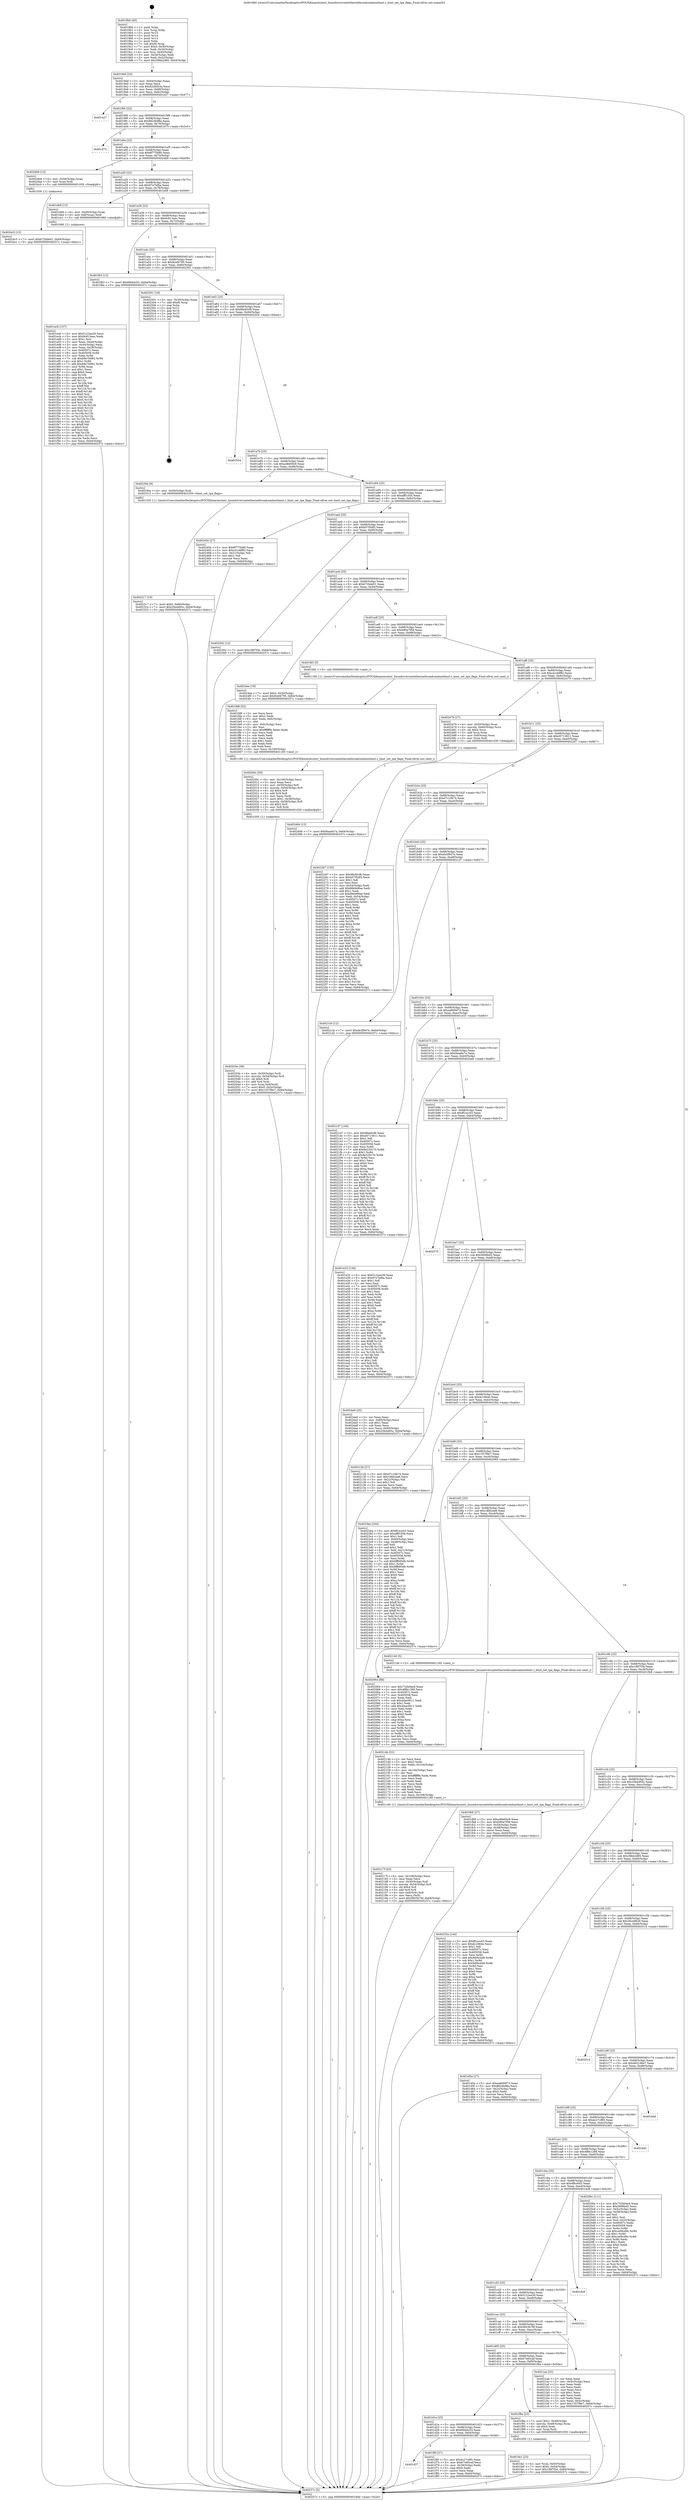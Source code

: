digraph "0x4019b0" {
  label = "0x4019b0 (/mnt/c/Users/mathe/Desktop/tcc/POCII/binaries/extr_linuxdriversnetethernetbroadcombnxtbnxt.c_bnxt_set_tpa_flags_Final-ollvm.out::main(0))"
  labelloc = "t"
  node[shape=record]

  Entry [label="",width=0.3,height=0.3,shape=circle,fillcolor=black,style=filled]
  "0x4019dd" [label="{
     0x4019dd [23]\l
     | [instrs]\l
     &nbsp;&nbsp;0x4019dd \<+3\>: mov -0x64(%rbp),%eax\l
     &nbsp;&nbsp;0x4019e0 \<+2\>: mov %eax,%ecx\l
     &nbsp;&nbsp;0x4019e2 \<+6\>: sub $0x82c80b3a,%ecx\l
     &nbsp;&nbsp;0x4019e8 \<+3\>: mov %eax,-0x68(%rbp)\l
     &nbsp;&nbsp;0x4019eb \<+3\>: mov %ecx,-0x6c(%rbp)\l
     &nbsp;&nbsp;0x4019ee \<+6\>: je 0000000000401e27 \<main+0x477\>\l
  }"]
  "0x401e27" [label="{
     0x401e27\l
  }", style=dashed]
  "0x4019f4" [label="{
     0x4019f4 [22]\l
     | [instrs]\l
     &nbsp;&nbsp;0x4019f4 \<+5\>: jmp 00000000004019f9 \<main+0x49\>\l
     &nbsp;&nbsp;0x4019f9 \<+3\>: mov -0x68(%rbp),%eax\l
     &nbsp;&nbsp;0x4019fc \<+5\>: sub $0x8624b98a,%eax\l
     &nbsp;&nbsp;0x401a01 \<+3\>: mov %eax,-0x70(%rbp)\l
     &nbsp;&nbsp;0x401a04 \<+6\>: je 0000000000401d75 \<main+0x3c5\>\l
  }"]
  Exit [label="",width=0.3,height=0.3,shape=circle,fillcolor=black,style=filled,peripheries=2]
  "0x401d75" [label="{
     0x401d75\l
  }", style=dashed]
  "0x401a0a" [label="{
     0x401a0a [22]\l
     | [instrs]\l
     &nbsp;&nbsp;0x401a0a \<+5\>: jmp 0000000000401a0f \<main+0x5f\>\l
     &nbsp;&nbsp;0x401a0f \<+3\>: mov -0x68(%rbp),%eax\l
     &nbsp;&nbsp;0x401a12 \<+5\>: sub $0x8f775b80,%eax\l
     &nbsp;&nbsp;0x401a17 \<+3\>: mov %eax,-0x74(%rbp)\l
     &nbsp;&nbsp;0x401a1a \<+6\>: je 00000000004024b9 \<main+0xb09\>\l
  }"]
  "0x4024c5" [label="{
     0x4024c5 [12]\l
     | [instrs]\l
     &nbsp;&nbsp;0x4024c5 \<+7\>: movl $0xb72bde01,-0x64(%rbp)\l
     &nbsp;&nbsp;0x4024cc \<+5\>: jmp 000000000040257c \<main+0xbcc\>\l
  }"]
  "0x4024b9" [label="{
     0x4024b9 [12]\l
     | [instrs]\l
     &nbsp;&nbsp;0x4024b9 \<+4\>: mov -0x50(%rbp),%rax\l
     &nbsp;&nbsp;0x4024bd \<+3\>: mov %rax,%rdi\l
     &nbsp;&nbsp;0x4024c0 \<+5\>: call 0000000000401030 \<free@plt\>\l
     | [calls]\l
     &nbsp;&nbsp;0x401030 \{1\} (unknown)\l
  }"]
  "0x401a20" [label="{
     0x401a20 [22]\l
     | [instrs]\l
     &nbsp;&nbsp;0x401a20 \<+5\>: jmp 0000000000401a25 \<main+0x75\>\l
     &nbsp;&nbsp;0x401a25 \<+3\>: mov -0x68(%rbp),%eax\l
     &nbsp;&nbsp;0x401a28 \<+5\>: sub $0x97e7bfba,%eax\l
     &nbsp;&nbsp;0x401a2d \<+3\>: mov %eax,-0x78(%rbp)\l
     &nbsp;&nbsp;0x401a30 \<+6\>: je 0000000000401eb9 \<main+0x509\>\l
  }"]
  "0x402494" [label="{
     0x402494 [12]\l
     | [instrs]\l
     &nbsp;&nbsp;0x402494 \<+7\>: movl $0xf4aa0e7a,-0x64(%rbp)\l
     &nbsp;&nbsp;0x40249b \<+5\>: jmp 000000000040257c \<main+0xbcc\>\l
  }"]
  "0x401eb9" [label="{
     0x401eb9 [13]\l
     | [instrs]\l
     &nbsp;&nbsp;0x401eb9 \<+4\>: mov -0x40(%rbp),%rax\l
     &nbsp;&nbsp;0x401ebd \<+4\>: mov 0x8(%rax),%rdi\l
     &nbsp;&nbsp;0x401ec1 \<+5\>: call 0000000000401060 \<atoi@plt\>\l
     | [calls]\l
     &nbsp;&nbsp;0x401060 \{1\} (unknown)\l
  }"]
  "0x401a36" [label="{
     0x401a36 [22]\l
     | [instrs]\l
     &nbsp;&nbsp;0x401a36 \<+5\>: jmp 0000000000401a3b \<main+0x8b\>\l
     &nbsp;&nbsp;0x401a3b \<+3\>: mov -0x68(%rbp),%eax\l
     &nbsp;&nbsp;0x401a3e \<+5\>: sub $0x9c813eec,%eax\l
     &nbsp;&nbsp;0x401a43 \<+3\>: mov %eax,-0x7c(%rbp)\l
     &nbsp;&nbsp;0x401a46 \<+6\>: je 0000000000401f63 \<main+0x5b3\>\l
  }"]
  "0x402317" [label="{
     0x402317 [19]\l
     | [instrs]\l
     &nbsp;&nbsp;0x402317 \<+7\>: movl $0x0,-0x60(%rbp)\l
     &nbsp;&nbsp;0x40231e \<+7\>: movl $0x25b4465c,-0x64(%rbp)\l
     &nbsp;&nbsp;0x402325 \<+5\>: jmp 000000000040257c \<main+0xbcc\>\l
  }"]
  "0x401f63" [label="{
     0x401f63 [12]\l
     | [instrs]\l
     &nbsp;&nbsp;0x401f63 \<+7\>: movl $0x6fd44c53,-0x64(%rbp)\l
     &nbsp;&nbsp;0x401f6a \<+5\>: jmp 000000000040257c \<main+0xbcc\>\l
  }"]
  "0x401a4c" [label="{
     0x401a4c [22]\l
     | [instrs]\l
     &nbsp;&nbsp;0x401a4c \<+5\>: jmp 0000000000401a51 \<main+0xa1\>\l
     &nbsp;&nbsp;0x401a51 \<+3\>: mov -0x68(%rbp),%eax\l
     &nbsp;&nbsp;0x401a54 \<+5\>: sub $0x9cef4795,%eax\l
     &nbsp;&nbsp;0x401a59 \<+3\>: mov %eax,-0x80(%rbp)\l
     &nbsp;&nbsp;0x401a5c \<+6\>: je 0000000000402501 \<main+0xb51\>\l
  }"]
  "0x40217f" [label="{
     0x40217f [43]\l
     | [instrs]\l
     &nbsp;&nbsp;0x40217f \<+6\>: mov -0x108(%rbp),%ecx\l
     &nbsp;&nbsp;0x402185 \<+3\>: imul %eax,%ecx\l
     &nbsp;&nbsp;0x402188 \<+4\>: mov -0x50(%rbp),%r8\l
     &nbsp;&nbsp;0x40218c \<+4\>: movslq -0x54(%rbp),%r9\l
     &nbsp;&nbsp;0x402190 \<+4\>: shl $0x4,%r9\l
     &nbsp;&nbsp;0x402194 \<+3\>: add %r9,%r8\l
     &nbsp;&nbsp;0x402197 \<+4\>: mov 0x8(%r8),%r8\l
     &nbsp;&nbsp;0x40219b \<+3\>: mov %ecx,(%r8)\l
     &nbsp;&nbsp;0x40219e \<+7\>: movl $0x5603b76f,-0x64(%rbp)\l
     &nbsp;&nbsp;0x4021a5 \<+5\>: jmp 000000000040257c \<main+0xbcc\>\l
  }"]
  "0x402501" [label="{
     0x402501 [19]\l
     | [instrs]\l
     &nbsp;&nbsp;0x402501 \<+3\>: mov -0x30(%rbp),%eax\l
     &nbsp;&nbsp;0x402504 \<+7\>: add $0xf0,%rsp\l
     &nbsp;&nbsp;0x40250b \<+1\>: pop %rbx\l
     &nbsp;&nbsp;0x40250c \<+2\>: pop %r12\l
     &nbsp;&nbsp;0x40250e \<+2\>: pop %r14\l
     &nbsp;&nbsp;0x402510 \<+2\>: pop %r15\l
     &nbsp;&nbsp;0x402512 \<+1\>: pop %rbp\l
     &nbsp;&nbsp;0x402513 \<+1\>: ret\l
  }"]
  "0x401a62" [label="{
     0x401a62 [25]\l
     | [instrs]\l
     &nbsp;&nbsp;0x401a62 \<+5\>: jmp 0000000000401a67 \<main+0xb7\>\l
     &nbsp;&nbsp;0x401a67 \<+3\>: mov -0x68(%rbp),%eax\l
     &nbsp;&nbsp;0x401a6a \<+5\>: sub $0x9fa40cf6,%eax\l
     &nbsp;&nbsp;0x401a6f \<+6\>: mov %eax,-0x84(%rbp)\l
     &nbsp;&nbsp;0x401a75 \<+6\>: je 0000000000402554 \<main+0xba4\>\l
  }"]
  "0x40214b" [label="{
     0x40214b [52]\l
     | [instrs]\l
     &nbsp;&nbsp;0x40214b \<+2\>: xor %ecx,%ecx\l
     &nbsp;&nbsp;0x40214d \<+5\>: mov $0x2,%edx\l
     &nbsp;&nbsp;0x402152 \<+6\>: mov %edx,-0x104(%rbp)\l
     &nbsp;&nbsp;0x402158 \<+1\>: cltd\l
     &nbsp;&nbsp;0x402159 \<+6\>: mov -0x104(%rbp),%esi\l
     &nbsp;&nbsp;0x40215f \<+2\>: idiv %esi\l
     &nbsp;&nbsp;0x402161 \<+6\>: imul $0xfffffffe,%edx,%edx\l
     &nbsp;&nbsp;0x402167 \<+2\>: mov %ecx,%edi\l
     &nbsp;&nbsp;0x402169 \<+2\>: sub %edx,%edi\l
     &nbsp;&nbsp;0x40216b \<+2\>: mov %ecx,%edx\l
     &nbsp;&nbsp;0x40216d \<+3\>: sub $0x1,%edx\l
     &nbsp;&nbsp;0x402170 \<+2\>: add %edx,%edi\l
     &nbsp;&nbsp;0x402172 \<+2\>: sub %edi,%ecx\l
     &nbsp;&nbsp;0x402174 \<+6\>: mov %ecx,-0x108(%rbp)\l
     &nbsp;&nbsp;0x40217a \<+5\>: call 0000000000401160 \<next_i\>\l
     | [calls]\l
     &nbsp;&nbsp;0x401160 \{1\} (/mnt/c/Users/mathe/Desktop/tcc/POCII/binaries/extr_linuxdriversnetethernetbroadcombnxtbnxt.c_bnxt_set_tpa_flags_Final-ollvm.out::next_i)\l
  }"]
  "0x402554" [label="{
     0x402554\l
  }", style=dashed]
  "0x401a7b" [label="{
     0x401a7b [25]\l
     | [instrs]\l
     &nbsp;&nbsp;0x401a7b \<+5\>: jmp 0000000000401a80 \<main+0xd0\>\l
     &nbsp;&nbsp;0x401a80 \<+3\>: mov -0x68(%rbp),%eax\l
     &nbsp;&nbsp;0x401a83 \<+5\>: sub $0xa48e00c9,%eax\l
     &nbsp;&nbsp;0x401a88 \<+6\>: mov %eax,-0x88(%rbp)\l
     &nbsp;&nbsp;0x401a8e \<+6\>: je 000000000040230e \<main+0x95e\>\l
  }"]
  "0x40203e" [label="{
     0x40203e [38]\l
     | [instrs]\l
     &nbsp;&nbsp;0x40203e \<+4\>: mov -0x50(%rbp),%rdi\l
     &nbsp;&nbsp;0x402042 \<+4\>: movslq -0x54(%rbp),%r8\l
     &nbsp;&nbsp;0x402046 \<+4\>: shl $0x4,%r8\l
     &nbsp;&nbsp;0x40204a \<+3\>: add %r8,%rdi\l
     &nbsp;&nbsp;0x40204d \<+4\>: mov %rax,0x8(%rdi)\l
     &nbsp;&nbsp;0x402051 \<+7\>: movl $0x0,-0x5c(%rbp)\l
     &nbsp;&nbsp;0x402058 \<+7\>: movl $0x1357f9e7,-0x64(%rbp)\l
     &nbsp;&nbsp;0x40205f \<+5\>: jmp 000000000040257c \<main+0xbcc\>\l
  }"]
  "0x40230e" [label="{
     0x40230e [9]\l
     | [instrs]\l
     &nbsp;&nbsp;0x40230e \<+4\>: mov -0x50(%rbp),%rdi\l
     &nbsp;&nbsp;0x402312 \<+5\>: call 0000000000401550 \<bnxt_set_tpa_flags\>\l
     | [calls]\l
     &nbsp;&nbsp;0x401550 \{1\} (/mnt/c/Users/mathe/Desktop/tcc/POCII/binaries/extr_linuxdriversnetethernetbroadcombnxtbnxt.c_bnxt_set_tpa_flags_Final-ollvm.out::bnxt_set_tpa_flags)\l
  }"]
  "0x401a94" [label="{
     0x401a94 [25]\l
     | [instrs]\l
     &nbsp;&nbsp;0x401a94 \<+5\>: jmp 0000000000401a99 \<main+0xe9\>\l
     &nbsp;&nbsp;0x401a99 \<+3\>: mov -0x68(%rbp),%eax\l
     &nbsp;&nbsp;0x401a9c \<+5\>: sub $0xafff105b,%eax\l
     &nbsp;&nbsp;0x401aa1 \<+6\>: mov %eax,-0x8c(%rbp)\l
     &nbsp;&nbsp;0x401aa7 \<+6\>: je 000000000040245e \<main+0xaae\>\l
  }"]
  "0x40200c" [label="{
     0x40200c [50]\l
     | [instrs]\l
     &nbsp;&nbsp;0x40200c \<+6\>: mov -0x100(%rbp),%ecx\l
     &nbsp;&nbsp;0x402012 \<+3\>: imul %eax,%ecx\l
     &nbsp;&nbsp;0x402015 \<+4\>: mov -0x50(%rbp),%r8\l
     &nbsp;&nbsp;0x402019 \<+4\>: movslq -0x54(%rbp),%r9\l
     &nbsp;&nbsp;0x40201d \<+4\>: shl $0x4,%r9\l
     &nbsp;&nbsp;0x402021 \<+3\>: add %r9,%r8\l
     &nbsp;&nbsp;0x402024 \<+3\>: mov %ecx,(%r8)\l
     &nbsp;&nbsp;0x402027 \<+7\>: movl $0x1,-0x58(%rbp)\l
     &nbsp;&nbsp;0x40202e \<+4\>: movslq -0x58(%rbp),%r8\l
     &nbsp;&nbsp;0x402032 \<+4\>: shl $0x2,%r8\l
     &nbsp;&nbsp;0x402036 \<+3\>: mov %r8,%rdi\l
     &nbsp;&nbsp;0x402039 \<+5\>: call 0000000000401050 \<malloc@plt\>\l
     | [calls]\l
     &nbsp;&nbsp;0x401050 \{1\} (unknown)\l
  }"]
  "0x40245e" [label="{
     0x40245e [27]\l
     | [instrs]\l
     &nbsp;&nbsp;0x40245e \<+5\>: mov $0x8f775b80,%eax\l
     &nbsp;&nbsp;0x402463 \<+5\>: mov $0xc41ddf82,%ecx\l
     &nbsp;&nbsp;0x402468 \<+3\>: mov -0x21(%rbp),%dl\l
     &nbsp;&nbsp;0x40246b \<+3\>: test $0x1,%dl\l
     &nbsp;&nbsp;0x40246e \<+3\>: cmovne %ecx,%eax\l
     &nbsp;&nbsp;0x402471 \<+3\>: mov %eax,-0x64(%rbp)\l
     &nbsp;&nbsp;0x402474 \<+5\>: jmp 000000000040257c \<main+0xbcc\>\l
  }"]
  "0x401aad" [label="{
     0x401aad [25]\l
     | [instrs]\l
     &nbsp;&nbsp;0x401aad \<+5\>: jmp 0000000000401ab2 \<main+0x102\>\l
     &nbsp;&nbsp;0x401ab2 \<+3\>: mov -0x68(%rbp),%eax\l
     &nbsp;&nbsp;0x401ab5 \<+5\>: sub $0xb57f5df3,%eax\l
     &nbsp;&nbsp;0x401aba \<+6\>: mov %eax,-0x90(%rbp)\l
     &nbsp;&nbsp;0x401ac0 \<+6\>: je 0000000000402302 \<main+0x952\>\l
  }"]
  "0x401fd8" [label="{
     0x401fd8 [52]\l
     | [instrs]\l
     &nbsp;&nbsp;0x401fd8 \<+2\>: xor %ecx,%ecx\l
     &nbsp;&nbsp;0x401fda \<+5\>: mov $0x2,%edx\l
     &nbsp;&nbsp;0x401fdf \<+6\>: mov %edx,-0xfc(%rbp)\l
     &nbsp;&nbsp;0x401fe5 \<+1\>: cltd\l
     &nbsp;&nbsp;0x401fe6 \<+6\>: mov -0xfc(%rbp),%esi\l
     &nbsp;&nbsp;0x401fec \<+2\>: idiv %esi\l
     &nbsp;&nbsp;0x401fee \<+6\>: imul $0xfffffffe,%edx,%edx\l
     &nbsp;&nbsp;0x401ff4 \<+2\>: mov %ecx,%edi\l
     &nbsp;&nbsp;0x401ff6 \<+2\>: sub %edx,%edi\l
     &nbsp;&nbsp;0x401ff8 \<+2\>: mov %ecx,%edx\l
     &nbsp;&nbsp;0x401ffa \<+3\>: sub $0x1,%edx\l
     &nbsp;&nbsp;0x401ffd \<+2\>: add %edx,%edi\l
     &nbsp;&nbsp;0x401fff \<+2\>: sub %edi,%ecx\l
     &nbsp;&nbsp;0x402001 \<+6\>: mov %ecx,-0x100(%rbp)\l
     &nbsp;&nbsp;0x402007 \<+5\>: call 0000000000401160 \<next_i\>\l
     | [calls]\l
     &nbsp;&nbsp;0x401160 \{1\} (/mnt/c/Users/mathe/Desktop/tcc/POCII/binaries/extr_linuxdriversnetethernetbroadcombnxtbnxt.c_bnxt_set_tpa_flags_Final-ollvm.out::next_i)\l
  }"]
  "0x402302" [label="{
     0x402302 [12]\l
     | [instrs]\l
     &nbsp;&nbsp;0x402302 \<+7\>: movl $0x1f6f7f3e,-0x64(%rbp)\l
     &nbsp;&nbsp;0x402309 \<+5\>: jmp 000000000040257c \<main+0xbcc\>\l
  }"]
  "0x401ac6" [label="{
     0x401ac6 [25]\l
     | [instrs]\l
     &nbsp;&nbsp;0x401ac6 \<+5\>: jmp 0000000000401acb \<main+0x11b\>\l
     &nbsp;&nbsp;0x401acb \<+3\>: mov -0x68(%rbp),%eax\l
     &nbsp;&nbsp;0x401ace \<+5\>: sub $0xb72bde01,%eax\l
     &nbsp;&nbsp;0x401ad3 \<+6\>: mov %eax,-0x94(%rbp)\l
     &nbsp;&nbsp;0x401ad9 \<+6\>: je 00000000004024ee \<main+0xb3e\>\l
  }"]
  "0x401fa1" [label="{
     0x401fa1 [23]\l
     | [instrs]\l
     &nbsp;&nbsp;0x401fa1 \<+4\>: mov %rax,-0x50(%rbp)\l
     &nbsp;&nbsp;0x401fa5 \<+7\>: movl $0x0,-0x54(%rbp)\l
     &nbsp;&nbsp;0x401fac \<+7\>: movl $0x1f6f7f3e,-0x64(%rbp)\l
     &nbsp;&nbsp;0x401fb3 \<+5\>: jmp 000000000040257c \<main+0xbcc\>\l
  }"]
  "0x4024ee" [label="{
     0x4024ee [19]\l
     | [instrs]\l
     &nbsp;&nbsp;0x4024ee \<+7\>: movl $0x0,-0x30(%rbp)\l
     &nbsp;&nbsp;0x4024f5 \<+7\>: movl $0x9cef4795,-0x64(%rbp)\l
     &nbsp;&nbsp;0x4024fc \<+5\>: jmp 000000000040257c \<main+0xbcc\>\l
  }"]
  "0x401adf" [label="{
     0x401adf [25]\l
     | [instrs]\l
     &nbsp;&nbsp;0x401adf \<+5\>: jmp 0000000000401ae4 \<main+0x134\>\l
     &nbsp;&nbsp;0x401ae4 \<+3\>: mov -0x68(%rbp),%eax\l
     &nbsp;&nbsp;0x401ae7 \<+5\>: sub $0xb90a7f58,%eax\l
     &nbsp;&nbsp;0x401aec \<+6\>: mov %eax,-0x98(%rbp)\l
     &nbsp;&nbsp;0x401af2 \<+6\>: je 0000000000401fd3 \<main+0x623\>\l
  }"]
  "0x401d37" [label="{
     0x401d37\l
  }", style=dashed]
  "0x401fd3" [label="{
     0x401fd3 [5]\l
     | [instrs]\l
     &nbsp;&nbsp;0x401fd3 \<+5\>: call 0000000000401160 \<next_i\>\l
     | [calls]\l
     &nbsp;&nbsp;0x401160 \{1\} (/mnt/c/Users/mathe/Desktop/tcc/POCII/binaries/extr_linuxdriversnetethernetbroadcombnxtbnxt.c_bnxt_set_tpa_flags_Final-ollvm.out::next_i)\l
  }"]
  "0x401af8" [label="{
     0x401af8 [25]\l
     | [instrs]\l
     &nbsp;&nbsp;0x401af8 \<+5\>: jmp 0000000000401afd \<main+0x14d\>\l
     &nbsp;&nbsp;0x401afd \<+3\>: mov -0x68(%rbp),%eax\l
     &nbsp;&nbsp;0x401b00 \<+5\>: sub $0xc41ddf82,%eax\l
     &nbsp;&nbsp;0x401b05 \<+6\>: mov %eax,-0x9c(%rbp)\l
     &nbsp;&nbsp;0x401b0b \<+6\>: je 0000000000402479 \<main+0xac9\>\l
  }"]
  "0x401f6f" [label="{
     0x401f6f [27]\l
     | [instrs]\l
     &nbsp;&nbsp;0x401f6f \<+5\>: mov $0x4c27cf85,%eax\l
     &nbsp;&nbsp;0x401f74 \<+5\>: mov $0x67e85caf,%ecx\l
     &nbsp;&nbsp;0x401f79 \<+3\>: mov -0x28(%rbp),%edx\l
     &nbsp;&nbsp;0x401f7c \<+3\>: cmp $0x0,%edx\l
     &nbsp;&nbsp;0x401f7f \<+3\>: cmove %ecx,%eax\l
     &nbsp;&nbsp;0x401f82 \<+3\>: mov %eax,-0x64(%rbp)\l
     &nbsp;&nbsp;0x401f85 \<+5\>: jmp 000000000040257c \<main+0xbcc\>\l
  }"]
  "0x402479" [label="{
     0x402479 [27]\l
     | [instrs]\l
     &nbsp;&nbsp;0x402479 \<+4\>: mov -0x50(%rbp),%rax\l
     &nbsp;&nbsp;0x40247d \<+4\>: movslq -0x60(%rbp),%rcx\l
     &nbsp;&nbsp;0x402481 \<+4\>: shl $0x4,%rcx\l
     &nbsp;&nbsp;0x402485 \<+3\>: add %rcx,%rax\l
     &nbsp;&nbsp;0x402488 \<+4\>: mov 0x8(%rax),%rax\l
     &nbsp;&nbsp;0x40248c \<+3\>: mov %rax,%rdi\l
     &nbsp;&nbsp;0x40248f \<+5\>: call 0000000000401030 \<free@plt\>\l
     | [calls]\l
     &nbsp;&nbsp;0x401030 \{1\} (unknown)\l
  }"]
  "0x401b11" [label="{
     0x401b11 [25]\l
     | [instrs]\l
     &nbsp;&nbsp;0x401b11 \<+5\>: jmp 0000000000401b16 \<main+0x166\>\l
     &nbsp;&nbsp;0x401b16 \<+3\>: mov -0x68(%rbp),%eax\l
     &nbsp;&nbsp;0x401b19 \<+5\>: sub $0xd5713611,%eax\l
     &nbsp;&nbsp;0x401b1e \<+6\>: mov %eax,-0xa0(%rbp)\l
     &nbsp;&nbsp;0x401b24 \<+6\>: je 0000000000402267 \<main+0x8b7\>\l
  }"]
  "0x401d1e" [label="{
     0x401d1e [25]\l
     | [instrs]\l
     &nbsp;&nbsp;0x401d1e \<+5\>: jmp 0000000000401d23 \<main+0x373\>\l
     &nbsp;&nbsp;0x401d23 \<+3\>: mov -0x68(%rbp),%eax\l
     &nbsp;&nbsp;0x401d26 \<+5\>: sub $0x6fd44c53,%eax\l
     &nbsp;&nbsp;0x401d2b \<+6\>: mov %eax,-0xf4(%rbp)\l
     &nbsp;&nbsp;0x401d31 \<+6\>: je 0000000000401f6f \<main+0x5bf\>\l
  }"]
  "0x402267" [label="{
     0x402267 [155]\l
     | [instrs]\l
     &nbsp;&nbsp;0x402267 \<+5\>: mov $0x9fa40cf6,%eax\l
     &nbsp;&nbsp;0x40226c \<+5\>: mov $0xb57f5df3,%ecx\l
     &nbsp;&nbsp;0x402271 \<+2\>: mov $0x1,%dl\l
     &nbsp;&nbsp;0x402273 \<+2\>: xor %esi,%esi\l
     &nbsp;&nbsp;0x402275 \<+3\>: mov -0x54(%rbp),%edi\l
     &nbsp;&nbsp;0x402278 \<+6\>: add $0x88d468ae,%edi\l
     &nbsp;&nbsp;0x40227e \<+3\>: add $0x1,%edi\l
     &nbsp;&nbsp;0x402281 \<+6\>: sub $0x88d468ae,%edi\l
     &nbsp;&nbsp;0x402287 \<+3\>: mov %edi,-0x54(%rbp)\l
     &nbsp;&nbsp;0x40228a \<+7\>: mov 0x40507c,%edi\l
     &nbsp;&nbsp;0x402291 \<+8\>: mov 0x405058,%r8d\l
     &nbsp;&nbsp;0x402299 \<+3\>: sub $0x1,%esi\l
     &nbsp;&nbsp;0x40229c \<+3\>: mov %edi,%r9d\l
     &nbsp;&nbsp;0x40229f \<+3\>: add %esi,%r9d\l
     &nbsp;&nbsp;0x4022a2 \<+4\>: imul %r9d,%edi\l
     &nbsp;&nbsp;0x4022a6 \<+3\>: and $0x1,%edi\l
     &nbsp;&nbsp;0x4022a9 \<+3\>: cmp $0x0,%edi\l
     &nbsp;&nbsp;0x4022ac \<+4\>: sete %r10b\l
     &nbsp;&nbsp;0x4022b0 \<+4\>: cmp $0xa,%r8d\l
     &nbsp;&nbsp;0x4022b4 \<+4\>: setl %r11b\l
     &nbsp;&nbsp;0x4022b8 \<+3\>: mov %r10b,%bl\l
     &nbsp;&nbsp;0x4022bb \<+3\>: xor $0xff,%bl\l
     &nbsp;&nbsp;0x4022be \<+3\>: mov %r11b,%r14b\l
     &nbsp;&nbsp;0x4022c1 \<+4\>: xor $0xff,%r14b\l
     &nbsp;&nbsp;0x4022c5 \<+3\>: xor $0x0,%dl\l
     &nbsp;&nbsp;0x4022c8 \<+3\>: mov %bl,%r15b\l
     &nbsp;&nbsp;0x4022cb \<+4\>: and $0x0,%r15b\l
     &nbsp;&nbsp;0x4022cf \<+3\>: and %dl,%r10b\l
     &nbsp;&nbsp;0x4022d2 \<+3\>: mov %r14b,%r12b\l
     &nbsp;&nbsp;0x4022d5 \<+4\>: and $0x0,%r12b\l
     &nbsp;&nbsp;0x4022d9 \<+3\>: and %dl,%r11b\l
     &nbsp;&nbsp;0x4022dc \<+3\>: or %r10b,%r15b\l
     &nbsp;&nbsp;0x4022df \<+3\>: or %r11b,%r12b\l
     &nbsp;&nbsp;0x4022e2 \<+3\>: xor %r12b,%r15b\l
     &nbsp;&nbsp;0x4022e5 \<+3\>: or %r14b,%bl\l
     &nbsp;&nbsp;0x4022e8 \<+3\>: xor $0xff,%bl\l
     &nbsp;&nbsp;0x4022eb \<+3\>: or $0x0,%dl\l
     &nbsp;&nbsp;0x4022ee \<+2\>: and %dl,%bl\l
     &nbsp;&nbsp;0x4022f0 \<+3\>: or %bl,%r15b\l
     &nbsp;&nbsp;0x4022f3 \<+4\>: test $0x1,%r15b\l
     &nbsp;&nbsp;0x4022f7 \<+3\>: cmovne %ecx,%eax\l
     &nbsp;&nbsp;0x4022fa \<+3\>: mov %eax,-0x64(%rbp)\l
     &nbsp;&nbsp;0x4022fd \<+5\>: jmp 000000000040257c \<main+0xbcc\>\l
  }"]
  "0x401b2a" [label="{
     0x401b2a [25]\l
     | [instrs]\l
     &nbsp;&nbsp;0x401b2a \<+5\>: jmp 0000000000401b2f \<main+0x17f\>\l
     &nbsp;&nbsp;0x401b2f \<+3\>: mov -0x68(%rbp),%eax\l
     &nbsp;&nbsp;0x401b32 \<+5\>: sub $0xd7c16b74,%eax\l
     &nbsp;&nbsp;0x401b37 \<+6\>: mov %eax,-0xa4(%rbp)\l
     &nbsp;&nbsp;0x401b3d \<+6\>: je 00000000004021cb \<main+0x81b\>\l
  }"]
  "0x401f8a" [label="{
     0x401f8a [23]\l
     | [instrs]\l
     &nbsp;&nbsp;0x401f8a \<+7\>: movl $0x1,-0x48(%rbp)\l
     &nbsp;&nbsp;0x401f91 \<+4\>: movslq -0x48(%rbp),%rax\l
     &nbsp;&nbsp;0x401f95 \<+4\>: shl $0x4,%rax\l
     &nbsp;&nbsp;0x401f99 \<+3\>: mov %rax,%rdi\l
     &nbsp;&nbsp;0x401f9c \<+5\>: call 0000000000401050 \<malloc@plt\>\l
     | [calls]\l
     &nbsp;&nbsp;0x401050 \{1\} (unknown)\l
  }"]
  "0x4021cb" [label="{
     0x4021cb [12]\l
     | [instrs]\l
     &nbsp;&nbsp;0x4021cb \<+7\>: movl $0xde3f947e,-0x64(%rbp)\l
     &nbsp;&nbsp;0x4021d2 \<+5\>: jmp 000000000040257c \<main+0xbcc\>\l
  }"]
  "0x401b43" [label="{
     0x401b43 [25]\l
     | [instrs]\l
     &nbsp;&nbsp;0x401b43 \<+5\>: jmp 0000000000401b48 \<main+0x198\>\l
     &nbsp;&nbsp;0x401b48 \<+3\>: mov -0x68(%rbp),%eax\l
     &nbsp;&nbsp;0x401b4b \<+5\>: sub $0xde3f947e,%eax\l
     &nbsp;&nbsp;0x401b50 \<+6\>: mov %eax,-0xa8(%rbp)\l
     &nbsp;&nbsp;0x401b56 \<+6\>: je 00000000004021d7 \<main+0x827\>\l
  }"]
  "0x401d05" [label="{
     0x401d05 [25]\l
     | [instrs]\l
     &nbsp;&nbsp;0x401d05 \<+5\>: jmp 0000000000401d0a \<main+0x35a\>\l
     &nbsp;&nbsp;0x401d0a \<+3\>: mov -0x68(%rbp),%eax\l
     &nbsp;&nbsp;0x401d0d \<+5\>: sub $0x67e85caf,%eax\l
     &nbsp;&nbsp;0x401d12 \<+6\>: mov %eax,-0xf0(%rbp)\l
     &nbsp;&nbsp;0x401d18 \<+6\>: je 0000000000401f8a \<main+0x5da\>\l
  }"]
  "0x4021d7" [label="{
     0x4021d7 [144]\l
     | [instrs]\l
     &nbsp;&nbsp;0x4021d7 \<+5\>: mov $0x9fa40cf6,%eax\l
     &nbsp;&nbsp;0x4021dc \<+5\>: mov $0xd5713611,%ecx\l
     &nbsp;&nbsp;0x4021e1 \<+2\>: mov $0x1,%dl\l
     &nbsp;&nbsp;0x4021e3 \<+7\>: mov 0x40507c,%esi\l
     &nbsp;&nbsp;0x4021ea \<+7\>: mov 0x405058,%edi\l
     &nbsp;&nbsp;0x4021f1 \<+3\>: mov %esi,%r8d\l
     &nbsp;&nbsp;0x4021f4 \<+7\>: add $0x8e335c70,%r8d\l
     &nbsp;&nbsp;0x4021fb \<+4\>: sub $0x1,%r8d\l
     &nbsp;&nbsp;0x4021ff \<+7\>: sub $0x8e335c70,%r8d\l
     &nbsp;&nbsp;0x402206 \<+4\>: imul %r8d,%esi\l
     &nbsp;&nbsp;0x40220a \<+3\>: and $0x1,%esi\l
     &nbsp;&nbsp;0x40220d \<+3\>: cmp $0x0,%esi\l
     &nbsp;&nbsp;0x402210 \<+4\>: sete %r9b\l
     &nbsp;&nbsp;0x402214 \<+3\>: cmp $0xa,%edi\l
     &nbsp;&nbsp;0x402217 \<+4\>: setl %r10b\l
     &nbsp;&nbsp;0x40221b \<+3\>: mov %r9b,%r11b\l
     &nbsp;&nbsp;0x40221e \<+4\>: xor $0xff,%r11b\l
     &nbsp;&nbsp;0x402222 \<+3\>: mov %r10b,%bl\l
     &nbsp;&nbsp;0x402225 \<+3\>: xor $0xff,%bl\l
     &nbsp;&nbsp;0x402228 \<+3\>: xor $0x0,%dl\l
     &nbsp;&nbsp;0x40222b \<+3\>: mov %r11b,%r14b\l
     &nbsp;&nbsp;0x40222e \<+4\>: and $0x0,%r14b\l
     &nbsp;&nbsp;0x402232 \<+3\>: and %dl,%r9b\l
     &nbsp;&nbsp;0x402235 \<+3\>: mov %bl,%r15b\l
     &nbsp;&nbsp;0x402238 \<+4\>: and $0x0,%r15b\l
     &nbsp;&nbsp;0x40223c \<+3\>: and %dl,%r10b\l
     &nbsp;&nbsp;0x40223f \<+3\>: or %r9b,%r14b\l
     &nbsp;&nbsp;0x402242 \<+3\>: or %r10b,%r15b\l
     &nbsp;&nbsp;0x402245 \<+3\>: xor %r15b,%r14b\l
     &nbsp;&nbsp;0x402248 \<+3\>: or %bl,%r11b\l
     &nbsp;&nbsp;0x40224b \<+4\>: xor $0xff,%r11b\l
     &nbsp;&nbsp;0x40224f \<+3\>: or $0x0,%dl\l
     &nbsp;&nbsp;0x402252 \<+3\>: and %dl,%r11b\l
     &nbsp;&nbsp;0x402255 \<+3\>: or %r11b,%r14b\l
     &nbsp;&nbsp;0x402258 \<+4\>: test $0x1,%r14b\l
     &nbsp;&nbsp;0x40225c \<+3\>: cmovne %ecx,%eax\l
     &nbsp;&nbsp;0x40225f \<+3\>: mov %eax,-0x64(%rbp)\l
     &nbsp;&nbsp;0x402262 \<+5\>: jmp 000000000040257c \<main+0xbcc\>\l
  }"]
  "0x401b5c" [label="{
     0x401b5c [25]\l
     | [instrs]\l
     &nbsp;&nbsp;0x401b5c \<+5\>: jmp 0000000000401b61 \<main+0x1b1\>\l
     &nbsp;&nbsp;0x401b61 \<+3\>: mov -0x68(%rbp),%eax\l
     &nbsp;&nbsp;0x401b64 \<+5\>: sub $0xea809473,%eax\l
     &nbsp;&nbsp;0x401b69 \<+6\>: mov %eax,-0xac(%rbp)\l
     &nbsp;&nbsp;0x401b6f \<+6\>: je 0000000000401e33 \<main+0x483\>\l
  }"]
  "0x4021aa" [label="{
     0x4021aa [33]\l
     | [instrs]\l
     &nbsp;&nbsp;0x4021aa \<+2\>: xor %eax,%eax\l
     &nbsp;&nbsp;0x4021ac \<+3\>: mov -0x5c(%rbp),%ecx\l
     &nbsp;&nbsp;0x4021af \<+2\>: mov %eax,%edx\l
     &nbsp;&nbsp;0x4021b1 \<+2\>: sub %ecx,%edx\l
     &nbsp;&nbsp;0x4021b3 \<+2\>: mov %eax,%ecx\l
     &nbsp;&nbsp;0x4021b5 \<+3\>: sub $0x1,%ecx\l
     &nbsp;&nbsp;0x4021b8 \<+2\>: add %ecx,%edx\l
     &nbsp;&nbsp;0x4021ba \<+2\>: sub %edx,%eax\l
     &nbsp;&nbsp;0x4021bc \<+3\>: mov %eax,-0x5c(%rbp)\l
     &nbsp;&nbsp;0x4021bf \<+7\>: movl $0x1357f9e7,-0x64(%rbp)\l
     &nbsp;&nbsp;0x4021c6 \<+5\>: jmp 000000000040257c \<main+0xbcc\>\l
  }"]
  "0x401e33" [label="{
     0x401e33 [134]\l
     | [instrs]\l
     &nbsp;&nbsp;0x401e33 \<+5\>: mov $0x5122ea39,%eax\l
     &nbsp;&nbsp;0x401e38 \<+5\>: mov $0x97e7bfba,%ecx\l
     &nbsp;&nbsp;0x401e3d \<+2\>: mov $0x1,%dl\l
     &nbsp;&nbsp;0x401e3f \<+2\>: xor %esi,%esi\l
     &nbsp;&nbsp;0x401e41 \<+7\>: mov 0x40507c,%edi\l
     &nbsp;&nbsp;0x401e48 \<+8\>: mov 0x405058,%r8d\l
     &nbsp;&nbsp;0x401e50 \<+3\>: sub $0x1,%esi\l
     &nbsp;&nbsp;0x401e53 \<+3\>: mov %edi,%r9d\l
     &nbsp;&nbsp;0x401e56 \<+3\>: add %esi,%r9d\l
     &nbsp;&nbsp;0x401e59 \<+4\>: imul %r9d,%edi\l
     &nbsp;&nbsp;0x401e5d \<+3\>: and $0x1,%edi\l
     &nbsp;&nbsp;0x401e60 \<+3\>: cmp $0x0,%edi\l
     &nbsp;&nbsp;0x401e63 \<+4\>: sete %r10b\l
     &nbsp;&nbsp;0x401e67 \<+4\>: cmp $0xa,%r8d\l
     &nbsp;&nbsp;0x401e6b \<+4\>: setl %r11b\l
     &nbsp;&nbsp;0x401e6f \<+3\>: mov %r10b,%bl\l
     &nbsp;&nbsp;0x401e72 \<+3\>: xor $0xff,%bl\l
     &nbsp;&nbsp;0x401e75 \<+3\>: mov %r11b,%r14b\l
     &nbsp;&nbsp;0x401e78 \<+4\>: xor $0xff,%r14b\l
     &nbsp;&nbsp;0x401e7c \<+3\>: xor $0x1,%dl\l
     &nbsp;&nbsp;0x401e7f \<+3\>: mov %bl,%r15b\l
     &nbsp;&nbsp;0x401e82 \<+4\>: and $0xff,%r15b\l
     &nbsp;&nbsp;0x401e86 \<+3\>: and %dl,%r10b\l
     &nbsp;&nbsp;0x401e89 \<+3\>: mov %r14b,%r12b\l
     &nbsp;&nbsp;0x401e8c \<+4\>: and $0xff,%r12b\l
     &nbsp;&nbsp;0x401e90 \<+3\>: and %dl,%r11b\l
     &nbsp;&nbsp;0x401e93 \<+3\>: or %r10b,%r15b\l
     &nbsp;&nbsp;0x401e96 \<+3\>: or %r11b,%r12b\l
     &nbsp;&nbsp;0x401e99 \<+3\>: xor %r12b,%r15b\l
     &nbsp;&nbsp;0x401e9c \<+3\>: or %r14b,%bl\l
     &nbsp;&nbsp;0x401e9f \<+3\>: xor $0xff,%bl\l
     &nbsp;&nbsp;0x401ea2 \<+3\>: or $0x1,%dl\l
     &nbsp;&nbsp;0x401ea5 \<+2\>: and %dl,%bl\l
     &nbsp;&nbsp;0x401ea7 \<+3\>: or %bl,%r15b\l
     &nbsp;&nbsp;0x401eaa \<+4\>: test $0x1,%r15b\l
     &nbsp;&nbsp;0x401eae \<+3\>: cmovne %ecx,%eax\l
     &nbsp;&nbsp;0x401eb1 \<+3\>: mov %eax,-0x64(%rbp)\l
     &nbsp;&nbsp;0x401eb4 \<+5\>: jmp 000000000040257c \<main+0xbcc\>\l
  }"]
  "0x401b75" [label="{
     0x401b75 [25]\l
     | [instrs]\l
     &nbsp;&nbsp;0x401b75 \<+5\>: jmp 0000000000401b7a \<main+0x1ca\>\l
     &nbsp;&nbsp;0x401b7a \<+3\>: mov -0x68(%rbp),%eax\l
     &nbsp;&nbsp;0x401b7d \<+5\>: sub $0xf4aa0e7a,%eax\l
     &nbsp;&nbsp;0x401b82 \<+6\>: mov %eax,-0xb0(%rbp)\l
     &nbsp;&nbsp;0x401b88 \<+6\>: je 00000000004024a0 \<main+0xaf0\>\l
  }"]
  "0x401cec" [label="{
     0x401cec [25]\l
     | [instrs]\l
     &nbsp;&nbsp;0x401cec \<+5\>: jmp 0000000000401cf1 \<main+0x341\>\l
     &nbsp;&nbsp;0x401cf1 \<+3\>: mov -0x68(%rbp),%eax\l
     &nbsp;&nbsp;0x401cf4 \<+5\>: sub $0x5603b76f,%eax\l
     &nbsp;&nbsp;0x401cf9 \<+6\>: mov %eax,-0xec(%rbp)\l
     &nbsp;&nbsp;0x401cff \<+6\>: je 00000000004021aa \<main+0x7fa\>\l
  }"]
  "0x4024a0" [label="{
     0x4024a0 [25]\l
     | [instrs]\l
     &nbsp;&nbsp;0x4024a0 \<+2\>: xor %eax,%eax\l
     &nbsp;&nbsp;0x4024a2 \<+3\>: mov -0x60(%rbp),%ecx\l
     &nbsp;&nbsp;0x4024a5 \<+3\>: sub $0x1,%eax\l
     &nbsp;&nbsp;0x4024a8 \<+2\>: sub %eax,%ecx\l
     &nbsp;&nbsp;0x4024aa \<+3\>: mov %ecx,-0x60(%rbp)\l
     &nbsp;&nbsp;0x4024ad \<+7\>: movl $0x25b4465c,-0x64(%rbp)\l
     &nbsp;&nbsp;0x4024b4 \<+5\>: jmp 000000000040257c \<main+0xbcc\>\l
  }"]
  "0x401b8e" [label="{
     0x401b8e [25]\l
     | [instrs]\l
     &nbsp;&nbsp;0x401b8e \<+5\>: jmp 0000000000401b93 \<main+0x1e3\>\l
     &nbsp;&nbsp;0x401b93 \<+3\>: mov -0x68(%rbp),%eax\l
     &nbsp;&nbsp;0x401b96 \<+5\>: sub $0xff1ecc03,%eax\l
     &nbsp;&nbsp;0x401b9b \<+6\>: mov %eax,-0xb4(%rbp)\l
     &nbsp;&nbsp;0x401ba1 \<+6\>: je 0000000000402575 \<main+0xbc5\>\l
  }"]
  "0x40252c" [label="{
     0x40252c\l
  }", style=dashed]
  "0x402575" [label="{
     0x402575\l
  }", style=dashed]
  "0x401ba7" [label="{
     0x401ba7 [25]\l
     | [instrs]\l
     &nbsp;&nbsp;0x401ba7 \<+5\>: jmp 0000000000401bac \<main+0x1fc\>\l
     &nbsp;&nbsp;0x401bac \<+3\>: mov -0x68(%rbp),%eax\l
     &nbsp;&nbsp;0x401baf \<+5\>: sub $0x5608bd3,%eax\l
     &nbsp;&nbsp;0x401bb4 \<+6\>: mov %eax,-0xb8(%rbp)\l
     &nbsp;&nbsp;0x401bba \<+6\>: je 000000000040212b \<main+0x77b\>\l
  }"]
  "0x401cd3" [label="{
     0x401cd3 [25]\l
     | [instrs]\l
     &nbsp;&nbsp;0x401cd3 \<+5\>: jmp 0000000000401cd8 \<main+0x328\>\l
     &nbsp;&nbsp;0x401cd8 \<+3\>: mov -0x68(%rbp),%eax\l
     &nbsp;&nbsp;0x401cdb \<+5\>: sub $0x5122ea39,%eax\l
     &nbsp;&nbsp;0x401ce0 \<+6\>: mov %eax,-0xe8(%rbp)\l
     &nbsp;&nbsp;0x401ce6 \<+6\>: je 000000000040252c \<main+0xb7c\>\l
  }"]
  "0x40212b" [label="{
     0x40212b [27]\l
     | [instrs]\l
     &nbsp;&nbsp;0x40212b \<+5\>: mov $0xd7c16b74,%eax\l
     &nbsp;&nbsp;0x402130 \<+5\>: mov $0x18fd2ee6,%ecx\l
     &nbsp;&nbsp;0x402135 \<+3\>: mov -0x22(%rbp),%dl\l
     &nbsp;&nbsp;0x402138 \<+3\>: test $0x1,%dl\l
     &nbsp;&nbsp;0x40213b \<+3\>: cmovne %ecx,%eax\l
     &nbsp;&nbsp;0x40213e \<+3\>: mov %eax,-0x64(%rbp)\l
     &nbsp;&nbsp;0x402141 \<+5\>: jmp 000000000040257c \<main+0xbcc\>\l
  }"]
  "0x401bc0" [label="{
     0x401bc0 [25]\l
     | [instrs]\l
     &nbsp;&nbsp;0x401bc0 \<+5\>: jmp 0000000000401bc5 \<main+0x215\>\l
     &nbsp;&nbsp;0x401bc5 \<+3\>: mov -0x68(%rbp),%eax\l
     &nbsp;&nbsp;0x401bc8 \<+5\>: sub $0xdc1664e,%eax\l
     &nbsp;&nbsp;0x401bcd \<+6\>: mov %eax,-0xbc(%rbp)\l
     &nbsp;&nbsp;0x401bd3 \<+6\>: je 00000000004023ba \<main+0xa0a\>\l
  }"]
  "0x401dc8" [label="{
     0x401dc8\l
  }", style=dashed]
  "0x4023ba" [label="{
     0x4023ba [164]\l
     | [instrs]\l
     &nbsp;&nbsp;0x4023ba \<+5\>: mov $0xff1ecc03,%eax\l
     &nbsp;&nbsp;0x4023bf \<+5\>: mov $0xafff105b,%ecx\l
     &nbsp;&nbsp;0x4023c4 \<+2\>: mov $0x1,%dl\l
     &nbsp;&nbsp;0x4023c6 \<+3\>: mov -0x60(%rbp),%esi\l
     &nbsp;&nbsp;0x4023c9 \<+3\>: cmp -0x48(%rbp),%esi\l
     &nbsp;&nbsp;0x4023cc \<+4\>: setl %dil\l
     &nbsp;&nbsp;0x4023d0 \<+4\>: and $0x1,%dil\l
     &nbsp;&nbsp;0x4023d4 \<+4\>: mov %dil,-0x21(%rbp)\l
     &nbsp;&nbsp;0x4023d8 \<+7\>: mov 0x40507c,%esi\l
     &nbsp;&nbsp;0x4023df \<+8\>: mov 0x405058,%r8d\l
     &nbsp;&nbsp;0x4023e7 \<+3\>: mov %esi,%r9d\l
     &nbsp;&nbsp;0x4023ea \<+7\>: sub $0x6ffb85db,%r9d\l
     &nbsp;&nbsp;0x4023f1 \<+4\>: sub $0x1,%r9d\l
     &nbsp;&nbsp;0x4023f5 \<+7\>: add $0x6ffb85db,%r9d\l
     &nbsp;&nbsp;0x4023fc \<+4\>: imul %r9d,%esi\l
     &nbsp;&nbsp;0x402400 \<+3\>: and $0x1,%esi\l
     &nbsp;&nbsp;0x402403 \<+3\>: cmp $0x0,%esi\l
     &nbsp;&nbsp;0x402406 \<+4\>: sete %dil\l
     &nbsp;&nbsp;0x40240a \<+4\>: cmp $0xa,%r8d\l
     &nbsp;&nbsp;0x40240e \<+4\>: setl %r10b\l
     &nbsp;&nbsp;0x402412 \<+3\>: mov %dil,%r11b\l
     &nbsp;&nbsp;0x402415 \<+4\>: xor $0xff,%r11b\l
     &nbsp;&nbsp;0x402419 \<+3\>: mov %r10b,%bl\l
     &nbsp;&nbsp;0x40241c \<+3\>: xor $0xff,%bl\l
     &nbsp;&nbsp;0x40241f \<+3\>: xor $0x1,%dl\l
     &nbsp;&nbsp;0x402422 \<+3\>: mov %r11b,%r14b\l
     &nbsp;&nbsp;0x402425 \<+4\>: and $0xff,%r14b\l
     &nbsp;&nbsp;0x402429 \<+3\>: and %dl,%dil\l
     &nbsp;&nbsp;0x40242c \<+3\>: mov %bl,%r15b\l
     &nbsp;&nbsp;0x40242f \<+4\>: and $0xff,%r15b\l
     &nbsp;&nbsp;0x402433 \<+3\>: and %dl,%r10b\l
     &nbsp;&nbsp;0x402436 \<+3\>: or %dil,%r14b\l
     &nbsp;&nbsp;0x402439 \<+3\>: or %r10b,%r15b\l
     &nbsp;&nbsp;0x40243c \<+3\>: xor %r15b,%r14b\l
     &nbsp;&nbsp;0x40243f \<+3\>: or %bl,%r11b\l
     &nbsp;&nbsp;0x402442 \<+4\>: xor $0xff,%r11b\l
     &nbsp;&nbsp;0x402446 \<+3\>: or $0x1,%dl\l
     &nbsp;&nbsp;0x402449 \<+3\>: and %dl,%r11b\l
     &nbsp;&nbsp;0x40244c \<+3\>: or %r11b,%r14b\l
     &nbsp;&nbsp;0x40244f \<+4\>: test $0x1,%r14b\l
     &nbsp;&nbsp;0x402453 \<+3\>: cmovne %ecx,%eax\l
     &nbsp;&nbsp;0x402456 \<+3\>: mov %eax,-0x64(%rbp)\l
     &nbsp;&nbsp;0x402459 \<+5\>: jmp 000000000040257c \<main+0xbcc\>\l
  }"]
  "0x401bd9" [label="{
     0x401bd9 [25]\l
     | [instrs]\l
     &nbsp;&nbsp;0x401bd9 \<+5\>: jmp 0000000000401bde \<main+0x22e\>\l
     &nbsp;&nbsp;0x401bde \<+3\>: mov -0x68(%rbp),%eax\l
     &nbsp;&nbsp;0x401be1 \<+5\>: sub $0x1357f9e7,%eax\l
     &nbsp;&nbsp;0x401be6 \<+6\>: mov %eax,-0xc0(%rbp)\l
     &nbsp;&nbsp;0x401bec \<+6\>: je 0000000000402064 \<main+0x6b4\>\l
  }"]
  "0x401cba" [label="{
     0x401cba [25]\l
     | [instrs]\l
     &nbsp;&nbsp;0x401cba \<+5\>: jmp 0000000000401cbf \<main+0x30f\>\l
     &nbsp;&nbsp;0x401cbf \<+3\>: mov -0x68(%rbp),%eax\l
     &nbsp;&nbsp;0x401cc2 \<+5\>: sub $0x4ffcc6d3,%eax\l
     &nbsp;&nbsp;0x401cc7 \<+6\>: mov %eax,-0xe4(%rbp)\l
     &nbsp;&nbsp;0x401ccd \<+6\>: je 0000000000401dc8 \<main+0x418\>\l
  }"]
  "0x402064" [label="{
     0x402064 [88]\l
     | [instrs]\l
     &nbsp;&nbsp;0x402064 \<+5\>: mov $0x732b0ee4,%eax\l
     &nbsp;&nbsp;0x402069 \<+5\>: mov $0x4f8b1288,%ecx\l
     &nbsp;&nbsp;0x40206e \<+7\>: mov 0x40507c,%edx\l
     &nbsp;&nbsp;0x402075 \<+7\>: mov 0x405058,%esi\l
     &nbsp;&nbsp;0x40207c \<+2\>: mov %edx,%edi\l
     &nbsp;&nbsp;0x40207e \<+6\>: sub $0x44ac0611,%edi\l
     &nbsp;&nbsp;0x402084 \<+3\>: sub $0x1,%edi\l
     &nbsp;&nbsp;0x402087 \<+6\>: add $0x44ac0611,%edi\l
     &nbsp;&nbsp;0x40208d \<+3\>: imul %edi,%edx\l
     &nbsp;&nbsp;0x402090 \<+3\>: and $0x1,%edx\l
     &nbsp;&nbsp;0x402093 \<+3\>: cmp $0x0,%edx\l
     &nbsp;&nbsp;0x402096 \<+4\>: sete %r8b\l
     &nbsp;&nbsp;0x40209a \<+3\>: cmp $0xa,%esi\l
     &nbsp;&nbsp;0x40209d \<+4\>: setl %r9b\l
     &nbsp;&nbsp;0x4020a1 \<+3\>: mov %r8b,%r10b\l
     &nbsp;&nbsp;0x4020a4 \<+3\>: and %r9b,%r10b\l
     &nbsp;&nbsp;0x4020a7 \<+3\>: xor %r9b,%r8b\l
     &nbsp;&nbsp;0x4020aa \<+3\>: or %r8b,%r10b\l
     &nbsp;&nbsp;0x4020ad \<+4\>: test $0x1,%r10b\l
     &nbsp;&nbsp;0x4020b1 \<+3\>: cmovne %ecx,%eax\l
     &nbsp;&nbsp;0x4020b4 \<+3\>: mov %eax,-0x64(%rbp)\l
     &nbsp;&nbsp;0x4020b7 \<+5\>: jmp 000000000040257c \<main+0xbcc\>\l
  }"]
  "0x401bf2" [label="{
     0x401bf2 [25]\l
     | [instrs]\l
     &nbsp;&nbsp;0x401bf2 \<+5\>: jmp 0000000000401bf7 \<main+0x247\>\l
     &nbsp;&nbsp;0x401bf7 \<+3\>: mov -0x68(%rbp),%eax\l
     &nbsp;&nbsp;0x401bfa \<+5\>: sub $0x18fd2ee6,%eax\l
     &nbsp;&nbsp;0x401bff \<+6\>: mov %eax,-0xc4(%rbp)\l
     &nbsp;&nbsp;0x401c05 \<+6\>: je 0000000000402146 \<main+0x796\>\l
  }"]
  "0x4020bc" [label="{
     0x4020bc [111]\l
     | [instrs]\l
     &nbsp;&nbsp;0x4020bc \<+5\>: mov $0x732b0ee4,%eax\l
     &nbsp;&nbsp;0x4020c1 \<+5\>: mov $0x5608bd3,%ecx\l
     &nbsp;&nbsp;0x4020c6 \<+3\>: mov -0x5c(%rbp),%edx\l
     &nbsp;&nbsp;0x4020c9 \<+3\>: cmp -0x58(%rbp),%edx\l
     &nbsp;&nbsp;0x4020cc \<+4\>: setl %sil\l
     &nbsp;&nbsp;0x4020d0 \<+4\>: and $0x1,%sil\l
     &nbsp;&nbsp;0x4020d4 \<+4\>: mov %sil,-0x22(%rbp)\l
     &nbsp;&nbsp;0x4020d8 \<+7\>: mov 0x40507c,%edx\l
     &nbsp;&nbsp;0x4020df \<+7\>: mov 0x405058,%edi\l
     &nbsp;&nbsp;0x4020e6 \<+3\>: mov %edx,%r8d\l
     &nbsp;&nbsp;0x4020e9 \<+7\>: sub $0xca08cd9c,%r8d\l
     &nbsp;&nbsp;0x4020f0 \<+4\>: sub $0x1,%r8d\l
     &nbsp;&nbsp;0x4020f4 \<+7\>: add $0xca08cd9c,%r8d\l
     &nbsp;&nbsp;0x4020fb \<+4\>: imul %r8d,%edx\l
     &nbsp;&nbsp;0x4020ff \<+3\>: and $0x1,%edx\l
     &nbsp;&nbsp;0x402102 \<+3\>: cmp $0x0,%edx\l
     &nbsp;&nbsp;0x402105 \<+4\>: sete %sil\l
     &nbsp;&nbsp;0x402109 \<+3\>: cmp $0xa,%edi\l
     &nbsp;&nbsp;0x40210c \<+4\>: setl %r9b\l
     &nbsp;&nbsp;0x402110 \<+3\>: mov %sil,%r10b\l
     &nbsp;&nbsp;0x402113 \<+3\>: and %r9b,%r10b\l
     &nbsp;&nbsp;0x402116 \<+3\>: xor %r9b,%sil\l
     &nbsp;&nbsp;0x402119 \<+3\>: or %sil,%r10b\l
     &nbsp;&nbsp;0x40211c \<+4\>: test $0x1,%r10b\l
     &nbsp;&nbsp;0x402120 \<+3\>: cmovne %ecx,%eax\l
     &nbsp;&nbsp;0x402123 \<+3\>: mov %eax,-0x64(%rbp)\l
     &nbsp;&nbsp;0x402126 \<+5\>: jmp 000000000040257c \<main+0xbcc\>\l
  }"]
  "0x402146" [label="{
     0x402146 [5]\l
     | [instrs]\l
     &nbsp;&nbsp;0x402146 \<+5\>: call 0000000000401160 \<next_i\>\l
     | [calls]\l
     &nbsp;&nbsp;0x401160 \{1\} (/mnt/c/Users/mathe/Desktop/tcc/POCII/binaries/extr_linuxdriversnetethernetbroadcombnxtbnxt.c_bnxt_set_tpa_flags_Final-ollvm.out::next_i)\l
  }"]
  "0x401c0b" [label="{
     0x401c0b [25]\l
     | [instrs]\l
     &nbsp;&nbsp;0x401c0b \<+5\>: jmp 0000000000401c10 \<main+0x260\>\l
     &nbsp;&nbsp;0x401c10 \<+3\>: mov -0x68(%rbp),%eax\l
     &nbsp;&nbsp;0x401c13 \<+5\>: sub $0x1f6f7f3e,%eax\l
     &nbsp;&nbsp;0x401c18 \<+6\>: mov %eax,-0xc8(%rbp)\l
     &nbsp;&nbsp;0x401c1e \<+6\>: je 0000000000401fb8 \<main+0x608\>\l
  }"]
  "0x401ca1" [label="{
     0x401ca1 [25]\l
     | [instrs]\l
     &nbsp;&nbsp;0x401ca1 \<+5\>: jmp 0000000000401ca6 \<main+0x2f6\>\l
     &nbsp;&nbsp;0x401ca6 \<+3\>: mov -0x68(%rbp),%eax\l
     &nbsp;&nbsp;0x401ca9 \<+5\>: sub $0x4f8b1288,%eax\l
     &nbsp;&nbsp;0x401cae \<+6\>: mov %eax,-0xe0(%rbp)\l
     &nbsp;&nbsp;0x401cb4 \<+6\>: je 00000000004020bc \<main+0x70c\>\l
  }"]
  "0x401fb8" [label="{
     0x401fb8 [27]\l
     | [instrs]\l
     &nbsp;&nbsp;0x401fb8 \<+5\>: mov $0xa48e00c9,%eax\l
     &nbsp;&nbsp;0x401fbd \<+5\>: mov $0xb90a7f58,%ecx\l
     &nbsp;&nbsp;0x401fc2 \<+3\>: mov -0x54(%rbp),%edx\l
     &nbsp;&nbsp;0x401fc5 \<+3\>: cmp -0x48(%rbp),%edx\l
     &nbsp;&nbsp;0x401fc8 \<+3\>: cmovl %ecx,%eax\l
     &nbsp;&nbsp;0x401fcb \<+3\>: mov %eax,-0x64(%rbp)\l
     &nbsp;&nbsp;0x401fce \<+5\>: jmp 000000000040257c \<main+0xbcc\>\l
  }"]
  "0x401c24" [label="{
     0x401c24 [25]\l
     | [instrs]\l
     &nbsp;&nbsp;0x401c24 \<+5\>: jmp 0000000000401c29 \<main+0x279\>\l
     &nbsp;&nbsp;0x401c29 \<+3\>: mov -0x68(%rbp),%eax\l
     &nbsp;&nbsp;0x401c2c \<+5\>: sub $0x25b4465c,%eax\l
     &nbsp;&nbsp;0x401c31 \<+6\>: mov %eax,-0xcc(%rbp)\l
     &nbsp;&nbsp;0x401c37 \<+6\>: je 000000000040232a \<main+0x97a\>\l
  }"]
  "0x4024d1" [label="{
     0x4024d1\l
  }", style=dashed]
  "0x40232a" [label="{
     0x40232a [144]\l
     | [instrs]\l
     &nbsp;&nbsp;0x40232a \<+5\>: mov $0xff1ecc03,%eax\l
     &nbsp;&nbsp;0x40232f \<+5\>: mov $0xdc1664e,%ecx\l
     &nbsp;&nbsp;0x402334 \<+2\>: mov $0x1,%dl\l
     &nbsp;&nbsp;0x402336 \<+7\>: mov 0x40507c,%esi\l
     &nbsp;&nbsp;0x40233d \<+7\>: mov 0x405058,%edi\l
     &nbsp;&nbsp;0x402344 \<+3\>: mov %esi,%r8d\l
     &nbsp;&nbsp;0x402347 \<+7\>: add $0x9df4cdd9,%r8d\l
     &nbsp;&nbsp;0x40234e \<+4\>: sub $0x1,%r8d\l
     &nbsp;&nbsp;0x402352 \<+7\>: sub $0x9df4cdd9,%r8d\l
     &nbsp;&nbsp;0x402359 \<+4\>: imul %r8d,%esi\l
     &nbsp;&nbsp;0x40235d \<+3\>: and $0x1,%esi\l
     &nbsp;&nbsp;0x402360 \<+3\>: cmp $0x0,%esi\l
     &nbsp;&nbsp;0x402363 \<+4\>: sete %r9b\l
     &nbsp;&nbsp;0x402367 \<+3\>: cmp $0xa,%edi\l
     &nbsp;&nbsp;0x40236a \<+4\>: setl %r10b\l
     &nbsp;&nbsp;0x40236e \<+3\>: mov %r9b,%r11b\l
     &nbsp;&nbsp;0x402371 \<+4\>: xor $0xff,%r11b\l
     &nbsp;&nbsp;0x402375 \<+3\>: mov %r10b,%bl\l
     &nbsp;&nbsp;0x402378 \<+3\>: xor $0xff,%bl\l
     &nbsp;&nbsp;0x40237b \<+3\>: xor $0x0,%dl\l
     &nbsp;&nbsp;0x40237e \<+3\>: mov %r11b,%r14b\l
     &nbsp;&nbsp;0x402381 \<+4\>: and $0x0,%r14b\l
     &nbsp;&nbsp;0x402385 \<+3\>: and %dl,%r9b\l
     &nbsp;&nbsp;0x402388 \<+3\>: mov %bl,%r15b\l
     &nbsp;&nbsp;0x40238b \<+4\>: and $0x0,%r15b\l
     &nbsp;&nbsp;0x40238f \<+3\>: and %dl,%r10b\l
     &nbsp;&nbsp;0x402392 \<+3\>: or %r9b,%r14b\l
     &nbsp;&nbsp;0x402395 \<+3\>: or %r10b,%r15b\l
     &nbsp;&nbsp;0x402398 \<+3\>: xor %r15b,%r14b\l
     &nbsp;&nbsp;0x40239b \<+3\>: or %bl,%r11b\l
     &nbsp;&nbsp;0x40239e \<+4\>: xor $0xff,%r11b\l
     &nbsp;&nbsp;0x4023a2 \<+3\>: or $0x0,%dl\l
     &nbsp;&nbsp;0x4023a5 \<+3\>: and %dl,%r11b\l
     &nbsp;&nbsp;0x4023a8 \<+3\>: or %r11b,%r14b\l
     &nbsp;&nbsp;0x4023ab \<+4\>: test $0x1,%r14b\l
     &nbsp;&nbsp;0x4023af \<+3\>: cmovne %ecx,%eax\l
     &nbsp;&nbsp;0x4023b2 \<+3\>: mov %eax,-0x64(%rbp)\l
     &nbsp;&nbsp;0x4023b5 \<+5\>: jmp 000000000040257c \<main+0xbcc\>\l
  }"]
  "0x401c3d" [label="{
     0x401c3d [25]\l
     | [instrs]\l
     &nbsp;&nbsp;0x401c3d \<+5\>: jmp 0000000000401c42 \<main+0x292\>\l
     &nbsp;&nbsp;0x401c42 \<+3\>: mov -0x68(%rbp),%eax\l
     &nbsp;&nbsp;0x401c45 \<+5\>: sub $0x39bb2d85,%eax\l
     &nbsp;&nbsp;0x401c4a \<+6\>: mov %eax,-0xd0(%rbp)\l
     &nbsp;&nbsp;0x401c50 \<+6\>: je 0000000000401d5a \<main+0x3aa\>\l
  }"]
  "0x401c88" [label="{
     0x401c88 [25]\l
     | [instrs]\l
     &nbsp;&nbsp;0x401c88 \<+5\>: jmp 0000000000401c8d \<main+0x2dd\>\l
     &nbsp;&nbsp;0x401c8d \<+3\>: mov -0x68(%rbp),%eax\l
     &nbsp;&nbsp;0x401c90 \<+5\>: sub $0x4c27cf85,%eax\l
     &nbsp;&nbsp;0x401c95 \<+6\>: mov %eax,-0xdc(%rbp)\l
     &nbsp;&nbsp;0x401c9b \<+6\>: je 00000000004024d1 \<main+0xb21\>\l
  }"]
  "0x401d5a" [label="{
     0x401d5a [27]\l
     | [instrs]\l
     &nbsp;&nbsp;0x401d5a \<+5\>: mov $0xea809473,%eax\l
     &nbsp;&nbsp;0x401d5f \<+5\>: mov $0x8624b98a,%ecx\l
     &nbsp;&nbsp;0x401d64 \<+3\>: mov -0x2c(%rbp),%edx\l
     &nbsp;&nbsp;0x401d67 \<+3\>: cmp $0x2,%edx\l
     &nbsp;&nbsp;0x401d6a \<+3\>: cmovne %ecx,%eax\l
     &nbsp;&nbsp;0x401d6d \<+3\>: mov %eax,-0x64(%rbp)\l
     &nbsp;&nbsp;0x401d70 \<+5\>: jmp 000000000040257c \<main+0xbcc\>\l
  }"]
  "0x401c56" [label="{
     0x401c56 [25]\l
     | [instrs]\l
     &nbsp;&nbsp;0x401c56 \<+5\>: jmp 0000000000401c5b \<main+0x2ab\>\l
     &nbsp;&nbsp;0x401c5b \<+3\>: mov -0x68(%rbp),%eax\l
     &nbsp;&nbsp;0x401c5e \<+5\>: sub $0x3bce9629,%eax\l
     &nbsp;&nbsp;0x401c63 \<+6\>: mov %eax,-0xd4(%rbp)\l
     &nbsp;&nbsp;0x401c69 \<+6\>: je 0000000000402514 \<main+0xb64\>\l
  }"]
  "0x40257c" [label="{
     0x40257c [5]\l
     | [instrs]\l
     &nbsp;&nbsp;0x40257c \<+5\>: jmp 00000000004019dd \<main+0x2d\>\l
  }"]
  "0x4019b0" [label="{
     0x4019b0 [45]\l
     | [instrs]\l
     &nbsp;&nbsp;0x4019b0 \<+1\>: push %rbp\l
     &nbsp;&nbsp;0x4019b1 \<+3\>: mov %rsp,%rbp\l
     &nbsp;&nbsp;0x4019b4 \<+2\>: push %r15\l
     &nbsp;&nbsp;0x4019b6 \<+2\>: push %r14\l
     &nbsp;&nbsp;0x4019b8 \<+2\>: push %r12\l
     &nbsp;&nbsp;0x4019ba \<+1\>: push %rbx\l
     &nbsp;&nbsp;0x4019bb \<+7\>: sub $0xf0,%rsp\l
     &nbsp;&nbsp;0x4019c2 \<+7\>: movl $0x0,-0x30(%rbp)\l
     &nbsp;&nbsp;0x4019c9 \<+3\>: mov %edi,-0x34(%rbp)\l
     &nbsp;&nbsp;0x4019cc \<+4\>: mov %rsi,-0x40(%rbp)\l
     &nbsp;&nbsp;0x4019d0 \<+3\>: mov -0x34(%rbp),%edi\l
     &nbsp;&nbsp;0x4019d3 \<+3\>: mov %edi,-0x2c(%rbp)\l
     &nbsp;&nbsp;0x4019d6 \<+7\>: movl $0x39bb2d85,-0x64(%rbp)\l
  }"]
  "0x401ec6" [label="{
     0x401ec6 [157]\l
     | [instrs]\l
     &nbsp;&nbsp;0x401ec6 \<+5\>: mov $0x5122ea39,%ecx\l
     &nbsp;&nbsp;0x401ecb \<+5\>: mov $0x9c813eec,%edx\l
     &nbsp;&nbsp;0x401ed0 \<+3\>: mov $0x1,%sil\l
     &nbsp;&nbsp;0x401ed3 \<+3\>: mov %eax,-0x44(%rbp)\l
     &nbsp;&nbsp;0x401ed6 \<+3\>: mov -0x44(%rbp),%eax\l
     &nbsp;&nbsp;0x401ed9 \<+3\>: mov %eax,-0x28(%rbp)\l
     &nbsp;&nbsp;0x401edc \<+7\>: mov 0x40507c,%eax\l
     &nbsp;&nbsp;0x401ee3 \<+8\>: mov 0x405058,%r8d\l
     &nbsp;&nbsp;0x401eeb \<+3\>: mov %eax,%r9d\l
     &nbsp;&nbsp;0x401eee \<+7\>: sub $0xb9e7b982,%r9d\l
     &nbsp;&nbsp;0x401ef5 \<+4\>: sub $0x1,%r9d\l
     &nbsp;&nbsp;0x401ef9 \<+7\>: add $0xb9e7b982,%r9d\l
     &nbsp;&nbsp;0x401f00 \<+4\>: imul %r9d,%eax\l
     &nbsp;&nbsp;0x401f04 \<+3\>: and $0x1,%eax\l
     &nbsp;&nbsp;0x401f07 \<+3\>: cmp $0x0,%eax\l
     &nbsp;&nbsp;0x401f0a \<+4\>: sete %r10b\l
     &nbsp;&nbsp;0x401f0e \<+4\>: cmp $0xa,%r8d\l
     &nbsp;&nbsp;0x401f12 \<+4\>: setl %r11b\l
     &nbsp;&nbsp;0x401f16 \<+3\>: mov %r10b,%bl\l
     &nbsp;&nbsp;0x401f19 \<+3\>: xor $0xff,%bl\l
     &nbsp;&nbsp;0x401f1c \<+3\>: mov %r11b,%r14b\l
     &nbsp;&nbsp;0x401f1f \<+4\>: xor $0xff,%r14b\l
     &nbsp;&nbsp;0x401f23 \<+4\>: xor $0x0,%sil\l
     &nbsp;&nbsp;0x401f27 \<+3\>: mov %bl,%r15b\l
     &nbsp;&nbsp;0x401f2a \<+4\>: and $0x0,%r15b\l
     &nbsp;&nbsp;0x401f2e \<+3\>: and %sil,%r10b\l
     &nbsp;&nbsp;0x401f31 \<+3\>: mov %r14b,%r12b\l
     &nbsp;&nbsp;0x401f34 \<+4\>: and $0x0,%r12b\l
     &nbsp;&nbsp;0x401f38 \<+3\>: and %sil,%r11b\l
     &nbsp;&nbsp;0x401f3b \<+3\>: or %r10b,%r15b\l
     &nbsp;&nbsp;0x401f3e \<+3\>: or %r11b,%r12b\l
     &nbsp;&nbsp;0x401f41 \<+3\>: xor %r12b,%r15b\l
     &nbsp;&nbsp;0x401f44 \<+3\>: or %r14b,%bl\l
     &nbsp;&nbsp;0x401f47 \<+3\>: xor $0xff,%bl\l
     &nbsp;&nbsp;0x401f4a \<+4\>: or $0x0,%sil\l
     &nbsp;&nbsp;0x401f4e \<+3\>: and %sil,%bl\l
     &nbsp;&nbsp;0x401f51 \<+3\>: or %bl,%r15b\l
     &nbsp;&nbsp;0x401f54 \<+4\>: test $0x1,%r15b\l
     &nbsp;&nbsp;0x401f58 \<+3\>: cmovne %edx,%ecx\l
     &nbsp;&nbsp;0x401f5b \<+3\>: mov %ecx,-0x64(%rbp)\l
     &nbsp;&nbsp;0x401f5e \<+5\>: jmp 000000000040257c \<main+0xbcc\>\l
  }"]
  "0x4024dd" [label="{
     0x4024dd\l
  }", style=dashed]
  "0x402514" [label="{
     0x402514\l
  }", style=dashed]
  "0x401c6f" [label="{
     0x401c6f [25]\l
     | [instrs]\l
     &nbsp;&nbsp;0x401c6f \<+5\>: jmp 0000000000401c74 \<main+0x2c4\>\l
     &nbsp;&nbsp;0x401c74 \<+3\>: mov -0x68(%rbp),%eax\l
     &nbsp;&nbsp;0x401c77 \<+5\>: sub $0x4631d6e7,%eax\l
     &nbsp;&nbsp;0x401c7c \<+6\>: mov %eax,-0xd8(%rbp)\l
     &nbsp;&nbsp;0x401c82 \<+6\>: je 00000000004024dd \<main+0xb2d\>\l
  }"]
  Entry -> "0x4019b0" [label=" 1"]
  "0x4019dd" -> "0x401e27" [label=" 0"]
  "0x4019dd" -> "0x4019f4" [label=" 33"]
  "0x402501" -> Exit [label=" 1"]
  "0x4019f4" -> "0x401d75" [label=" 0"]
  "0x4019f4" -> "0x401a0a" [label=" 33"]
  "0x4024ee" -> "0x40257c" [label=" 1"]
  "0x401a0a" -> "0x4024b9" [label=" 1"]
  "0x401a0a" -> "0x401a20" [label=" 32"]
  "0x4024c5" -> "0x40257c" [label=" 1"]
  "0x401a20" -> "0x401eb9" [label=" 1"]
  "0x401a20" -> "0x401a36" [label=" 31"]
  "0x4024b9" -> "0x4024c5" [label=" 1"]
  "0x401a36" -> "0x401f63" [label=" 1"]
  "0x401a36" -> "0x401a4c" [label=" 30"]
  "0x4024a0" -> "0x40257c" [label=" 1"]
  "0x401a4c" -> "0x402501" [label=" 1"]
  "0x401a4c" -> "0x401a62" [label=" 29"]
  "0x402494" -> "0x40257c" [label=" 1"]
  "0x401a62" -> "0x402554" [label=" 0"]
  "0x401a62" -> "0x401a7b" [label=" 29"]
  "0x402479" -> "0x402494" [label=" 1"]
  "0x401a7b" -> "0x40230e" [label=" 1"]
  "0x401a7b" -> "0x401a94" [label=" 28"]
  "0x40245e" -> "0x40257c" [label=" 2"]
  "0x401a94" -> "0x40245e" [label=" 2"]
  "0x401a94" -> "0x401aad" [label=" 26"]
  "0x4023ba" -> "0x40257c" [label=" 2"]
  "0x401aad" -> "0x402302" [label=" 1"]
  "0x401aad" -> "0x401ac6" [label=" 25"]
  "0x40232a" -> "0x40257c" [label=" 2"]
  "0x401ac6" -> "0x4024ee" [label=" 1"]
  "0x401ac6" -> "0x401adf" [label=" 24"]
  "0x402317" -> "0x40257c" [label=" 1"]
  "0x401adf" -> "0x401fd3" [label=" 1"]
  "0x401adf" -> "0x401af8" [label=" 23"]
  "0x40230e" -> "0x402317" [label=" 1"]
  "0x401af8" -> "0x402479" [label=" 1"]
  "0x401af8" -> "0x401b11" [label=" 22"]
  "0x402302" -> "0x40257c" [label=" 1"]
  "0x401b11" -> "0x402267" [label=" 1"]
  "0x401b11" -> "0x401b2a" [label=" 21"]
  "0x4021d7" -> "0x40257c" [label=" 1"]
  "0x401b2a" -> "0x4021cb" [label=" 1"]
  "0x401b2a" -> "0x401b43" [label=" 20"]
  "0x4021cb" -> "0x40257c" [label=" 1"]
  "0x401b43" -> "0x4021d7" [label=" 1"]
  "0x401b43" -> "0x401b5c" [label=" 19"]
  "0x40217f" -> "0x40257c" [label=" 1"]
  "0x401b5c" -> "0x401e33" [label=" 1"]
  "0x401b5c" -> "0x401b75" [label=" 18"]
  "0x40214b" -> "0x40217f" [label=" 1"]
  "0x401b75" -> "0x4024a0" [label=" 1"]
  "0x401b75" -> "0x401b8e" [label=" 17"]
  "0x40212b" -> "0x40257c" [label=" 2"]
  "0x401b8e" -> "0x402575" [label=" 0"]
  "0x401b8e" -> "0x401ba7" [label=" 17"]
  "0x4020bc" -> "0x40257c" [label=" 2"]
  "0x401ba7" -> "0x40212b" [label=" 2"]
  "0x401ba7" -> "0x401bc0" [label=" 15"]
  "0x40203e" -> "0x40257c" [label=" 1"]
  "0x401bc0" -> "0x4023ba" [label=" 2"]
  "0x401bc0" -> "0x401bd9" [label=" 13"]
  "0x40200c" -> "0x40203e" [label=" 1"]
  "0x401bd9" -> "0x402064" [label=" 2"]
  "0x401bd9" -> "0x401bf2" [label=" 11"]
  "0x401fd3" -> "0x401fd8" [label=" 1"]
  "0x401bf2" -> "0x402146" [label=" 1"]
  "0x401bf2" -> "0x401c0b" [label=" 10"]
  "0x401fb8" -> "0x40257c" [label=" 2"]
  "0x401c0b" -> "0x401fb8" [label=" 2"]
  "0x401c0b" -> "0x401c24" [label=" 8"]
  "0x401f8a" -> "0x401fa1" [label=" 1"]
  "0x401c24" -> "0x40232a" [label=" 2"]
  "0x401c24" -> "0x401c3d" [label=" 6"]
  "0x401f6f" -> "0x40257c" [label=" 1"]
  "0x401c3d" -> "0x401d5a" [label=" 1"]
  "0x401c3d" -> "0x401c56" [label=" 5"]
  "0x401d5a" -> "0x40257c" [label=" 1"]
  "0x4019b0" -> "0x4019dd" [label=" 1"]
  "0x40257c" -> "0x4019dd" [label=" 32"]
  "0x401e33" -> "0x40257c" [label=" 1"]
  "0x401eb9" -> "0x401ec6" [label=" 1"]
  "0x401ec6" -> "0x40257c" [label=" 1"]
  "0x401f63" -> "0x40257c" [label=" 1"]
  "0x401d1e" -> "0x401f6f" [label=" 1"]
  "0x401c56" -> "0x402514" [label=" 0"]
  "0x401c56" -> "0x401c6f" [label=" 5"]
  "0x402267" -> "0x40257c" [label=" 1"]
  "0x401c6f" -> "0x4024dd" [label=" 0"]
  "0x401c6f" -> "0x401c88" [label=" 5"]
  "0x401d1e" -> "0x401d37" [label=" 0"]
  "0x401c88" -> "0x4024d1" [label=" 0"]
  "0x401c88" -> "0x401ca1" [label=" 5"]
  "0x401fa1" -> "0x40257c" [label=" 1"]
  "0x401ca1" -> "0x4020bc" [label=" 2"]
  "0x401ca1" -> "0x401cba" [label=" 3"]
  "0x401fd8" -> "0x40200c" [label=" 1"]
  "0x401cba" -> "0x401dc8" [label=" 0"]
  "0x401cba" -> "0x401cd3" [label=" 3"]
  "0x402064" -> "0x40257c" [label=" 2"]
  "0x401cd3" -> "0x40252c" [label=" 0"]
  "0x401cd3" -> "0x401cec" [label=" 3"]
  "0x402146" -> "0x40214b" [label=" 1"]
  "0x401cec" -> "0x4021aa" [label=" 1"]
  "0x401cec" -> "0x401d05" [label=" 2"]
  "0x4021aa" -> "0x40257c" [label=" 1"]
  "0x401d05" -> "0x401f8a" [label=" 1"]
  "0x401d05" -> "0x401d1e" [label=" 1"]
}
